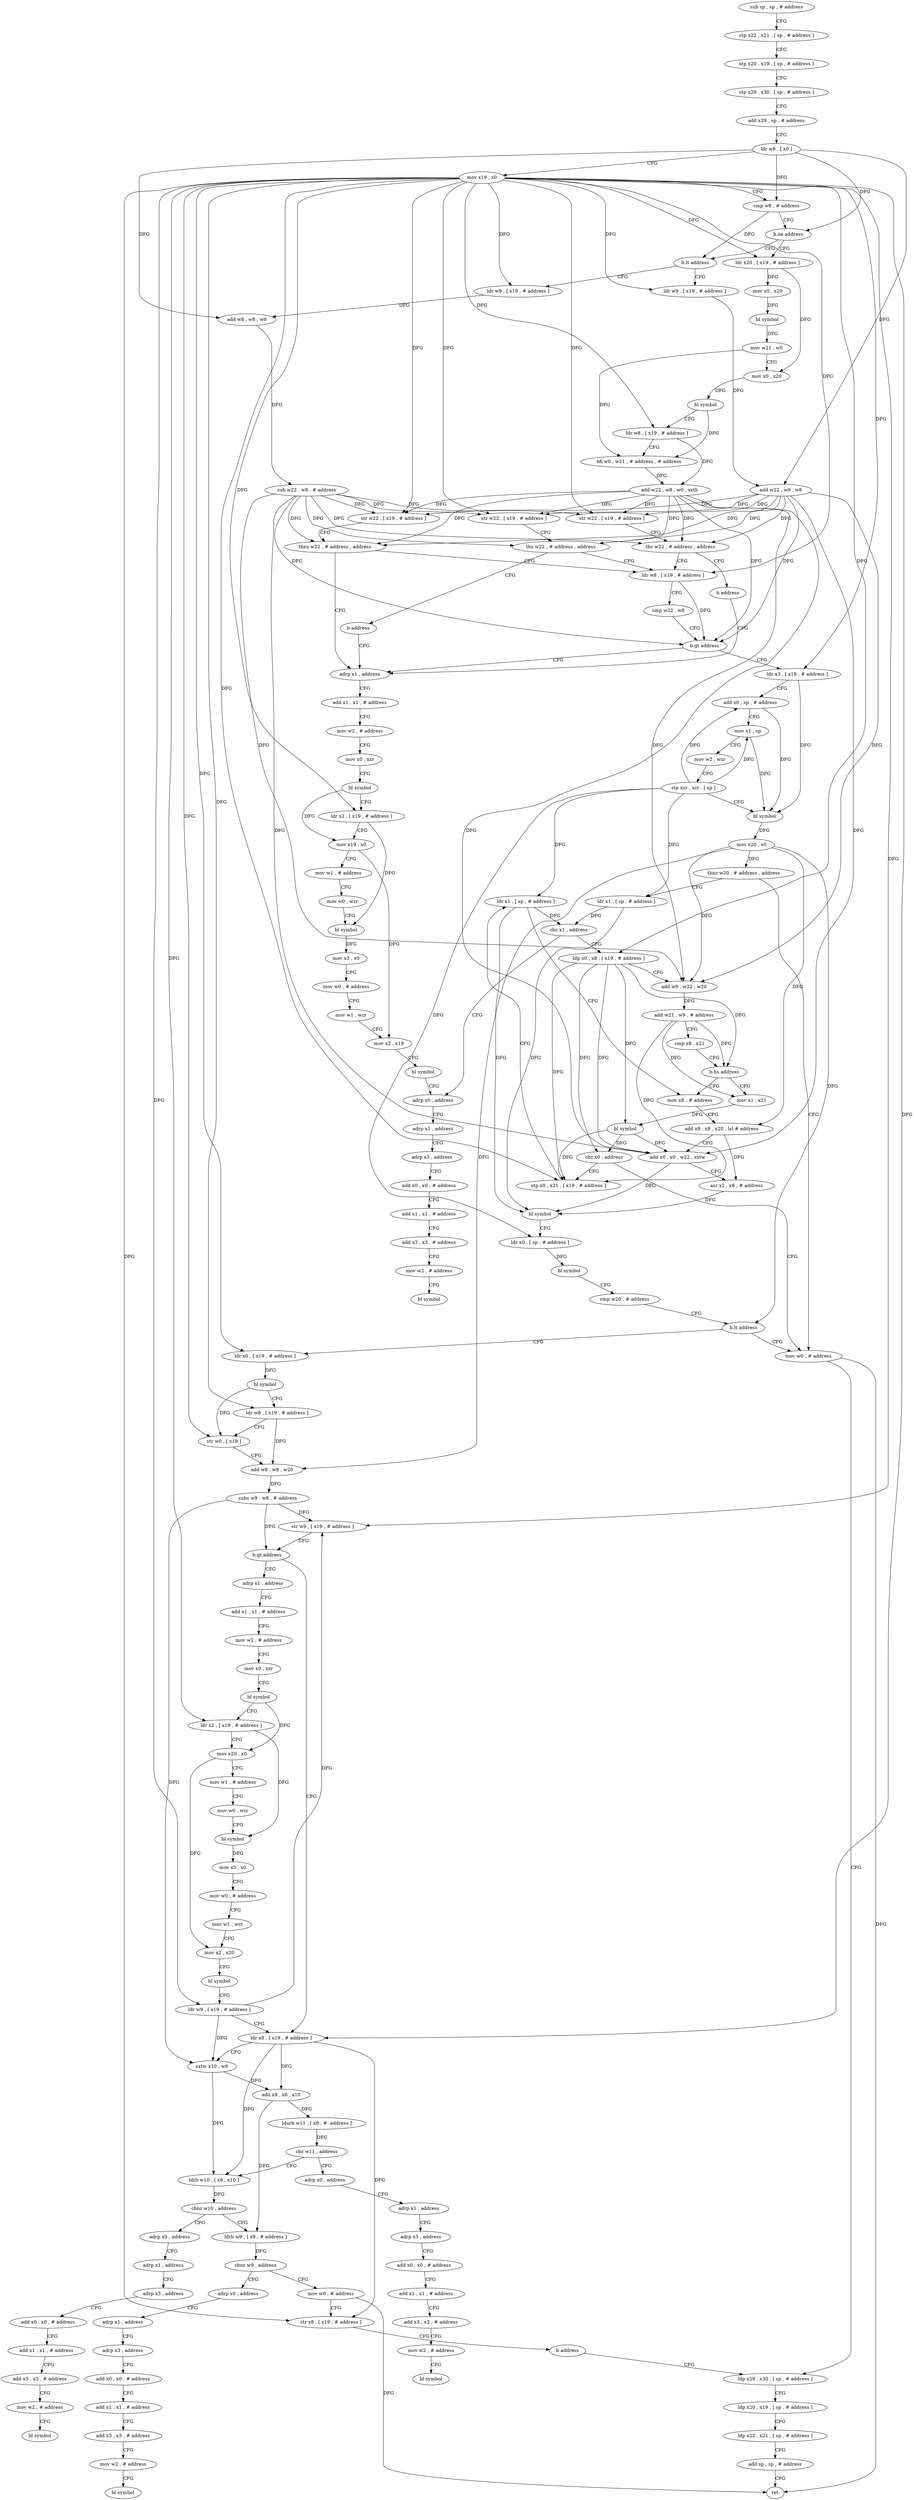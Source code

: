 digraph "func" {
"4209896" [label = "sub sp , sp , # address" ]
"4209900" [label = "stp x22 , x21 , [ sp , # address ]" ]
"4209904" [label = "stp x20 , x19 , [ sp , # address ]" ]
"4209908" [label = "stp x29 , x30 , [ sp , # address ]" ]
"4209912" [label = "add x29 , sp , # address" ]
"4209916" [label = "ldr w8 , [ x0 ]" ]
"4209920" [label = "mov x19 , x0" ]
"4209924" [label = "cmp w8 , # address" ]
"4209928" [label = "b.ne address" ]
"4209980" [label = "b.lt address" ]
"4209932" [label = "ldr x20 , [ x19 , # address ]" ]
"4210008" [label = "ldr w9 , [ x19 , # address ]" ]
"4209984" [label = "ldr w9 , [ x19 , # address ]" ]
"4209936" [label = "mov x0 , x20" ]
"4209940" [label = "bl symbol" ]
"4209944" [label = "mov w21 , w0" ]
"4209948" [label = "mov x0 , x20" ]
"4209952" [label = "bl symbol" ]
"4209956" [label = "ldr w8 , [ x19 , # address ]" ]
"4209960" [label = "bfi w0 , w21 , # address , # address" ]
"4209964" [label = "add w22 , w8 , w0 , sxth" ]
"4209968" [label = "str w22 , [ x19 , # address ]" ]
"4209972" [label = "tbz w22 , # address , address" ]
"4210024" [label = "ldr w8 , [ x19 , # address ]" ]
"4209976" [label = "b address" ]
"4210012" [label = "add w22 , w9 , w8" ]
"4210016" [label = "str w22 , [ x19 , # address ]" ]
"4210020" [label = "tbnz w22 , # address , address" ]
"4210320" [label = "adrp x1 , address" ]
"4209988" [label = "add w8 , w8 , w9" ]
"4209992" [label = "sub w22 , w8 , # address" ]
"4209996" [label = "str w22 , [ x19 , # address ]" ]
"4210000" [label = "tbz w22 , # address , address" ]
"4210004" [label = "b address" ]
"4210028" [label = "cmp w22 , w8" ]
"4210032" [label = "b.gt address" ]
"4210036" [label = "ldr x3 , [ x19 , # address ]" ]
"4210324" [label = "add x1 , x1 , # address" ]
"4210328" [label = "mov w2 , # address" ]
"4210332" [label = "mov x0 , xzr" ]
"4210336" [label = "bl symbol" ]
"4210340" [label = "ldr x2 , [ x19 , # address ]" ]
"4210344" [label = "mov x19 , x0" ]
"4210348" [label = "mov w1 , # address" ]
"4210352" [label = "mov w0 , wzr" ]
"4210356" [label = "bl symbol" ]
"4210360" [label = "mov x3 , x0" ]
"4210364" [label = "mov w0 , # address" ]
"4210368" [label = "mov w1 , wzr" ]
"4210372" [label = "mov x2 , x19" ]
"4210376" [label = "bl symbol" ]
"4210380" [label = "adrp x0 , address" ]
"4210040" [label = "add x0 , sp , # address" ]
"4210044" [label = "mov x1 , sp" ]
"4210048" [label = "mov w2 , wzr" ]
"4210052" [label = "stp xzr , xzr , [ sp ]" ]
"4210056" [label = "bl symbol" ]
"4210060" [label = "mov x20 , x0" ]
"4210064" [label = "tbnz w20 , # address , address" ]
"4210296" [label = "mov w0 , # address" ]
"4210068" [label = "ldr x1 , [ sp , # address ]" ]
"4210300" [label = "ldp x29 , x30 , [ sp , # address ]" ]
"4210072" [label = "cbz x1 , address" ]
"4210076" [label = "ldp x0 , x8 , [ x19 , # address ]" ]
"4210384" [label = "adrp x1 , address" ]
"4210388" [label = "adrp x3 , address" ]
"4210392" [label = "add x0 , x0 , # address" ]
"4210396" [label = "add x1 , x1 , # address" ]
"4210400" [label = "add x3 , x3 , # address" ]
"4210404" [label = "mov w2 , # address" ]
"4210408" [label = "bl symbol" ]
"4210080" [label = "add w9 , w22 , w20" ]
"4210084" [label = "add w21 , w9 , # address" ]
"4210088" [label = "cmp x8 , x21" ]
"4210092" [label = "b.hs address" ]
"4210116" [label = "mov x8 , # address" ]
"4210096" [label = "mov x1 , x21" ]
"4210120" [label = "add x8 , x8 , x20 , lsl # address" ]
"4210124" [label = "add x0 , x0 , w22 , sxtw" ]
"4210128" [label = "asr x2 , x8 , # address" ]
"4210132" [label = "bl symbol" ]
"4210136" [label = "ldr x0 , [ sp , # address ]" ]
"4210140" [label = "bl symbol" ]
"4210144" [label = "cmp w20 , # address" ]
"4210148" [label = "b.lt address" ]
"4210152" [label = "ldr x0 , [ x19 , # address ]" ]
"4210100" [label = "bl symbol" ]
"4210104" [label = "cbz x0 , address" ]
"4210108" [label = "stp x0 , x21 , [ x19 , # address ]" ]
"4210156" [label = "bl symbol" ]
"4210160" [label = "ldr w8 , [ x19 , # address ]" ]
"4210164" [label = "str w0 , [ x19 ]" ]
"4210168" [label = "add w8 , w8 , w20" ]
"4210172" [label = "subs w9 , w8 , # address" ]
"4210176" [label = "str w9 , [ x19 , # address ]" ]
"4210180" [label = "b.gt address" ]
"4210248" [label = "ldr x8 , [ x19 , # address ]" ]
"4210184" [label = "adrp x1 , address" ]
"4210112" [label = "ldr x1 , [ sp , # address ]" ]
"4210252" [label = "sxtw x10 , w9" ]
"4210256" [label = "add x9 , x8 , x10" ]
"4210260" [label = "ldurb w11 , [ x9 , #- address ]" ]
"4210264" [label = "cbz w11 , address" ]
"4210412" [label = "adrp x0 , address" ]
"4210268" [label = "ldrb w10 , [ x8 , x10 ]" ]
"4210188" [label = "add x1 , x1 , # address" ]
"4210192" [label = "mov w2 , # address" ]
"4210196" [label = "mov x0 , xzr" ]
"4210200" [label = "bl symbol" ]
"4210204" [label = "ldr x2 , [ x19 , # address ]" ]
"4210208" [label = "mov x20 , x0" ]
"4210212" [label = "mov w1 , # address" ]
"4210216" [label = "mov w0 , wzr" ]
"4210220" [label = "bl symbol" ]
"4210224" [label = "mov x3 , x0" ]
"4210228" [label = "mov w0 , # address" ]
"4210232" [label = "mov w1 , wzr" ]
"4210236" [label = "mov x2 , x20" ]
"4210240" [label = "bl symbol" ]
"4210244" [label = "ldr w9 , [ x19 , # address ]" ]
"4210416" [label = "adrp x1 , address" ]
"4210420" [label = "adrp x3 , address" ]
"4210424" [label = "add x0 , x0 , # address" ]
"4210428" [label = "add x1 , x1 , # address" ]
"4210432" [label = "add x3 , x3 , # address" ]
"4210436" [label = "mov w2 , # address" ]
"4210440" [label = "bl symbol" ]
"4210272" [label = "cbnz w10 , address" ]
"4210444" [label = "adrp x0 , address" ]
"4210276" [label = "ldrb w9 , [ x9 , # address ]" ]
"4210448" [label = "adrp x1 , address" ]
"4210452" [label = "adrp x3 , address" ]
"4210456" [label = "add x0 , x0 , # address" ]
"4210460" [label = "add x1 , x1 , # address" ]
"4210464" [label = "add x3 , x3 , # address" ]
"4210468" [label = "mov w2 , # address" ]
"4210472" [label = "bl symbol" ]
"4210280" [label = "cbnz w9 , address" ]
"4210476" [label = "adrp x0 , address" ]
"4210284" [label = "mov w0 , # address" ]
"4210480" [label = "adrp x1 , address" ]
"4210484" [label = "adrp x3 , address" ]
"4210488" [label = "add x0 , x0 , # address" ]
"4210492" [label = "add x1 , x1 , # address" ]
"4210496" [label = "add x3 , x3 , # address" ]
"4210500" [label = "mov w2 , # address" ]
"4210504" [label = "bl symbol" ]
"4210288" [label = "str x8 , [ x19 , # address ]" ]
"4210292" [label = "b address" ]
"4210304" [label = "ldp x20 , x19 , [ sp , # address ]" ]
"4210308" [label = "ldp x22 , x21 , [ sp , # address ]" ]
"4210312" [label = "add sp , sp , # address" ]
"4210316" [label = "ret" ]
"4209896" -> "4209900" [ label = "CFG" ]
"4209900" -> "4209904" [ label = "CFG" ]
"4209904" -> "4209908" [ label = "CFG" ]
"4209908" -> "4209912" [ label = "CFG" ]
"4209912" -> "4209916" [ label = "CFG" ]
"4209916" -> "4209920" [ label = "CFG" ]
"4209916" -> "4209924" [ label = "DFG" ]
"4209916" -> "4209928" [ label = "DFG" ]
"4209916" -> "4210012" [ label = "DFG" ]
"4209916" -> "4209988" [ label = "DFG" ]
"4209920" -> "4209924" [ label = "CFG" ]
"4209920" -> "4209932" [ label = "DFG" ]
"4209920" -> "4209956" [ label = "DFG" ]
"4209920" -> "4209968" [ label = "DFG" ]
"4209920" -> "4210008" [ label = "DFG" ]
"4209920" -> "4210016" [ label = "DFG" ]
"4209920" -> "4209984" [ label = "DFG" ]
"4209920" -> "4209996" [ label = "DFG" ]
"4209920" -> "4210024" [ label = "DFG" ]
"4209920" -> "4210340" [ label = "DFG" ]
"4209920" -> "4210036" [ label = "DFG" ]
"4209920" -> "4210076" [ label = "DFG" ]
"4209920" -> "4210152" [ label = "DFG" ]
"4209920" -> "4210160" [ label = "DFG" ]
"4209920" -> "4210164" [ label = "DFG" ]
"4209920" -> "4210176" [ label = "DFG" ]
"4209920" -> "4210108" [ label = "DFG" ]
"4209920" -> "4210248" [ label = "DFG" ]
"4209920" -> "4210204" [ label = "DFG" ]
"4209920" -> "4210244" [ label = "DFG" ]
"4209920" -> "4210288" [ label = "DFG" ]
"4209924" -> "4209928" [ label = "CFG" ]
"4209924" -> "4209980" [ label = "DFG" ]
"4209928" -> "4209980" [ label = "CFG" ]
"4209928" -> "4209932" [ label = "CFG" ]
"4209980" -> "4210008" [ label = "CFG" ]
"4209980" -> "4209984" [ label = "CFG" ]
"4209932" -> "4209936" [ label = "DFG" ]
"4209932" -> "4209948" [ label = "DFG" ]
"4210008" -> "4210012" [ label = "DFG" ]
"4209984" -> "4209988" [ label = "DFG" ]
"4209936" -> "4209940" [ label = "DFG" ]
"4209940" -> "4209944" [ label = "DFG" ]
"4209944" -> "4209948" [ label = "CFG" ]
"4209944" -> "4209960" [ label = "DFG" ]
"4209948" -> "4209952" [ label = "DFG" ]
"4209952" -> "4209956" [ label = "CFG" ]
"4209952" -> "4209960" [ label = "DFG" ]
"4209956" -> "4209960" [ label = "CFG" ]
"4209956" -> "4209964" [ label = "DFG" ]
"4209960" -> "4209964" [ label = "DFG" ]
"4209964" -> "4209968" [ label = "DFG" ]
"4209964" -> "4209972" [ label = "DFG" ]
"4209964" -> "4210016" [ label = "DFG" ]
"4209964" -> "4210020" [ label = "DFG" ]
"4209964" -> "4209996" [ label = "DFG" ]
"4209964" -> "4210000" [ label = "DFG" ]
"4209964" -> "4210032" [ label = "DFG" ]
"4209964" -> "4210080" [ label = "DFG" ]
"4209964" -> "4210124" [ label = "DFG" ]
"4209968" -> "4209972" [ label = "CFG" ]
"4209972" -> "4210024" [ label = "CFG" ]
"4209972" -> "4209976" [ label = "CFG" ]
"4210024" -> "4210028" [ label = "CFG" ]
"4210024" -> "4210032" [ label = "DFG" ]
"4209976" -> "4210320" [ label = "CFG" ]
"4210012" -> "4210016" [ label = "DFG" ]
"4210012" -> "4209968" [ label = "DFG" ]
"4210012" -> "4209972" [ label = "DFG" ]
"4210012" -> "4210020" [ label = "DFG" ]
"4210012" -> "4209996" [ label = "DFG" ]
"4210012" -> "4210000" [ label = "DFG" ]
"4210012" -> "4210032" [ label = "DFG" ]
"4210012" -> "4210080" [ label = "DFG" ]
"4210012" -> "4210124" [ label = "DFG" ]
"4210016" -> "4210020" [ label = "CFG" ]
"4210020" -> "4210320" [ label = "CFG" ]
"4210020" -> "4210024" [ label = "CFG" ]
"4210320" -> "4210324" [ label = "CFG" ]
"4209988" -> "4209992" [ label = "DFG" ]
"4209992" -> "4209996" [ label = "DFG" ]
"4209992" -> "4209968" [ label = "DFG" ]
"4209992" -> "4209972" [ label = "DFG" ]
"4209992" -> "4210016" [ label = "DFG" ]
"4209992" -> "4210020" [ label = "DFG" ]
"4209992" -> "4210000" [ label = "DFG" ]
"4209992" -> "4210032" [ label = "DFG" ]
"4209992" -> "4210080" [ label = "DFG" ]
"4209992" -> "4210124" [ label = "DFG" ]
"4209996" -> "4210000" [ label = "CFG" ]
"4210000" -> "4210024" [ label = "CFG" ]
"4210000" -> "4210004" [ label = "CFG" ]
"4210004" -> "4210320" [ label = "CFG" ]
"4210028" -> "4210032" [ label = "CFG" ]
"4210032" -> "4210320" [ label = "CFG" ]
"4210032" -> "4210036" [ label = "CFG" ]
"4210036" -> "4210040" [ label = "CFG" ]
"4210036" -> "4210056" [ label = "DFG" ]
"4210324" -> "4210328" [ label = "CFG" ]
"4210328" -> "4210332" [ label = "CFG" ]
"4210332" -> "4210336" [ label = "CFG" ]
"4210336" -> "4210340" [ label = "CFG" ]
"4210336" -> "4210344" [ label = "DFG" ]
"4210340" -> "4210344" [ label = "CFG" ]
"4210340" -> "4210356" [ label = "DFG" ]
"4210344" -> "4210348" [ label = "CFG" ]
"4210344" -> "4210372" [ label = "DFG" ]
"4210348" -> "4210352" [ label = "CFG" ]
"4210352" -> "4210356" [ label = "CFG" ]
"4210356" -> "4210360" [ label = "DFG" ]
"4210360" -> "4210364" [ label = "CFG" ]
"4210364" -> "4210368" [ label = "CFG" ]
"4210368" -> "4210372" [ label = "CFG" ]
"4210372" -> "4210376" [ label = "CFG" ]
"4210376" -> "4210380" [ label = "CFG" ]
"4210380" -> "4210384" [ label = "CFG" ]
"4210040" -> "4210044" [ label = "CFG" ]
"4210040" -> "4210056" [ label = "DFG" ]
"4210044" -> "4210048" [ label = "CFG" ]
"4210044" -> "4210056" [ label = "DFG" ]
"4210048" -> "4210052" [ label = "CFG" ]
"4210052" -> "4210056" [ label = "CFG" ]
"4210052" -> "4210040" [ label = "DFG" ]
"4210052" -> "4210044" [ label = "DFG" ]
"4210052" -> "4210068" [ label = "DFG" ]
"4210052" -> "4210136" [ label = "DFG" ]
"4210052" -> "4210112" [ label = "DFG" ]
"4210056" -> "4210060" [ label = "DFG" ]
"4210060" -> "4210064" [ label = "DFG" ]
"4210060" -> "4210080" [ label = "DFG" ]
"4210060" -> "4210120" [ label = "DFG" ]
"4210060" -> "4210148" [ label = "DFG" ]
"4210060" -> "4210168" [ label = "DFG" ]
"4210064" -> "4210296" [ label = "CFG" ]
"4210064" -> "4210068" [ label = "CFG" ]
"4210296" -> "4210300" [ label = "CFG" ]
"4210296" -> "4210316" [ label = "DFG" ]
"4210068" -> "4210072" [ label = "DFG" ]
"4210068" -> "4210132" [ label = "DFG" ]
"4210300" -> "4210304" [ label = "CFG" ]
"4210072" -> "4210380" [ label = "CFG" ]
"4210072" -> "4210076" [ label = "CFG" ]
"4210076" -> "4210080" [ label = "CFG" ]
"4210076" -> "4210124" [ label = "DFG" ]
"4210076" -> "4210100" [ label = "DFG" ]
"4210076" -> "4210104" [ label = "DFG" ]
"4210076" -> "4210108" [ label = "DFG" ]
"4210076" -> "4210092" [ label = "DFG" ]
"4210384" -> "4210388" [ label = "CFG" ]
"4210388" -> "4210392" [ label = "CFG" ]
"4210392" -> "4210396" [ label = "CFG" ]
"4210396" -> "4210400" [ label = "CFG" ]
"4210400" -> "4210404" [ label = "CFG" ]
"4210404" -> "4210408" [ label = "CFG" ]
"4210080" -> "4210084" [ label = "DFG" ]
"4210084" -> "4210088" [ label = "CFG" ]
"4210084" -> "4210092" [ label = "DFG" ]
"4210084" -> "4210096" [ label = "DFG" ]
"4210084" -> "4210108" [ label = "DFG" ]
"4210088" -> "4210092" [ label = "CFG" ]
"4210092" -> "4210116" [ label = "CFG" ]
"4210092" -> "4210096" [ label = "CFG" ]
"4210116" -> "4210120" [ label = "CFG" ]
"4210096" -> "4210100" [ label = "DFG" ]
"4210120" -> "4210124" [ label = "CFG" ]
"4210120" -> "4210128" [ label = "DFG" ]
"4210124" -> "4210128" [ label = "CFG" ]
"4210124" -> "4210132" [ label = "DFG" ]
"4210128" -> "4210132" [ label = "DFG" ]
"4210132" -> "4210136" [ label = "CFG" ]
"4210136" -> "4210140" [ label = "DFG" ]
"4210140" -> "4210144" [ label = "CFG" ]
"4210144" -> "4210148" [ label = "CFG" ]
"4210148" -> "4210296" [ label = "CFG" ]
"4210148" -> "4210152" [ label = "CFG" ]
"4210152" -> "4210156" [ label = "DFG" ]
"4210100" -> "4210104" [ label = "DFG" ]
"4210100" -> "4210124" [ label = "DFG" ]
"4210100" -> "4210108" [ label = "DFG" ]
"4210104" -> "4210296" [ label = "CFG" ]
"4210104" -> "4210108" [ label = "CFG" ]
"4210108" -> "4210112" [ label = "CFG" ]
"4210156" -> "4210160" [ label = "CFG" ]
"4210156" -> "4210164" [ label = "DFG" ]
"4210160" -> "4210164" [ label = "CFG" ]
"4210160" -> "4210168" [ label = "DFG" ]
"4210164" -> "4210168" [ label = "CFG" ]
"4210168" -> "4210172" [ label = "DFG" ]
"4210172" -> "4210176" [ label = "DFG" ]
"4210172" -> "4210252" [ label = "DFG" ]
"4210172" -> "4210180" [ label = "DFG" ]
"4210176" -> "4210180" [ label = "CFG" ]
"4210180" -> "4210248" [ label = "CFG" ]
"4210180" -> "4210184" [ label = "CFG" ]
"4210248" -> "4210252" [ label = "CFG" ]
"4210248" -> "4210256" [ label = "DFG" ]
"4210248" -> "4210268" [ label = "DFG" ]
"4210248" -> "4210288" [ label = "DFG" ]
"4210184" -> "4210188" [ label = "CFG" ]
"4210112" -> "4210116" [ label = "CFG" ]
"4210112" -> "4210072" [ label = "DFG" ]
"4210112" -> "4210132" [ label = "DFG" ]
"4210252" -> "4210256" [ label = "DFG" ]
"4210252" -> "4210268" [ label = "DFG" ]
"4210256" -> "4210260" [ label = "DFG" ]
"4210256" -> "4210276" [ label = "DFG" ]
"4210260" -> "4210264" [ label = "DFG" ]
"4210264" -> "4210412" [ label = "CFG" ]
"4210264" -> "4210268" [ label = "CFG" ]
"4210412" -> "4210416" [ label = "CFG" ]
"4210268" -> "4210272" [ label = "DFG" ]
"4210188" -> "4210192" [ label = "CFG" ]
"4210192" -> "4210196" [ label = "CFG" ]
"4210196" -> "4210200" [ label = "CFG" ]
"4210200" -> "4210204" [ label = "CFG" ]
"4210200" -> "4210208" [ label = "DFG" ]
"4210204" -> "4210208" [ label = "CFG" ]
"4210204" -> "4210220" [ label = "DFG" ]
"4210208" -> "4210212" [ label = "CFG" ]
"4210208" -> "4210236" [ label = "DFG" ]
"4210212" -> "4210216" [ label = "CFG" ]
"4210216" -> "4210220" [ label = "CFG" ]
"4210220" -> "4210224" [ label = "DFG" ]
"4210224" -> "4210228" [ label = "CFG" ]
"4210228" -> "4210232" [ label = "CFG" ]
"4210232" -> "4210236" [ label = "CFG" ]
"4210236" -> "4210240" [ label = "CFG" ]
"4210240" -> "4210244" [ label = "CFG" ]
"4210244" -> "4210248" [ label = "CFG" ]
"4210244" -> "4210176" [ label = "DFG" ]
"4210244" -> "4210252" [ label = "DFG" ]
"4210416" -> "4210420" [ label = "CFG" ]
"4210420" -> "4210424" [ label = "CFG" ]
"4210424" -> "4210428" [ label = "CFG" ]
"4210428" -> "4210432" [ label = "CFG" ]
"4210432" -> "4210436" [ label = "CFG" ]
"4210436" -> "4210440" [ label = "CFG" ]
"4210272" -> "4210444" [ label = "CFG" ]
"4210272" -> "4210276" [ label = "CFG" ]
"4210444" -> "4210448" [ label = "CFG" ]
"4210276" -> "4210280" [ label = "DFG" ]
"4210448" -> "4210452" [ label = "CFG" ]
"4210452" -> "4210456" [ label = "CFG" ]
"4210456" -> "4210460" [ label = "CFG" ]
"4210460" -> "4210464" [ label = "CFG" ]
"4210464" -> "4210468" [ label = "CFG" ]
"4210468" -> "4210472" [ label = "CFG" ]
"4210280" -> "4210476" [ label = "CFG" ]
"4210280" -> "4210284" [ label = "CFG" ]
"4210476" -> "4210480" [ label = "CFG" ]
"4210284" -> "4210288" [ label = "CFG" ]
"4210284" -> "4210316" [ label = "DFG" ]
"4210480" -> "4210484" [ label = "CFG" ]
"4210484" -> "4210488" [ label = "CFG" ]
"4210488" -> "4210492" [ label = "CFG" ]
"4210492" -> "4210496" [ label = "CFG" ]
"4210496" -> "4210500" [ label = "CFG" ]
"4210500" -> "4210504" [ label = "CFG" ]
"4210288" -> "4210292" [ label = "CFG" ]
"4210292" -> "4210300" [ label = "CFG" ]
"4210304" -> "4210308" [ label = "CFG" ]
"4210308" -> "4210312" [ label = "CFG" ]
"4210312" -> "4210316" [ label = "CFG" ]
}
